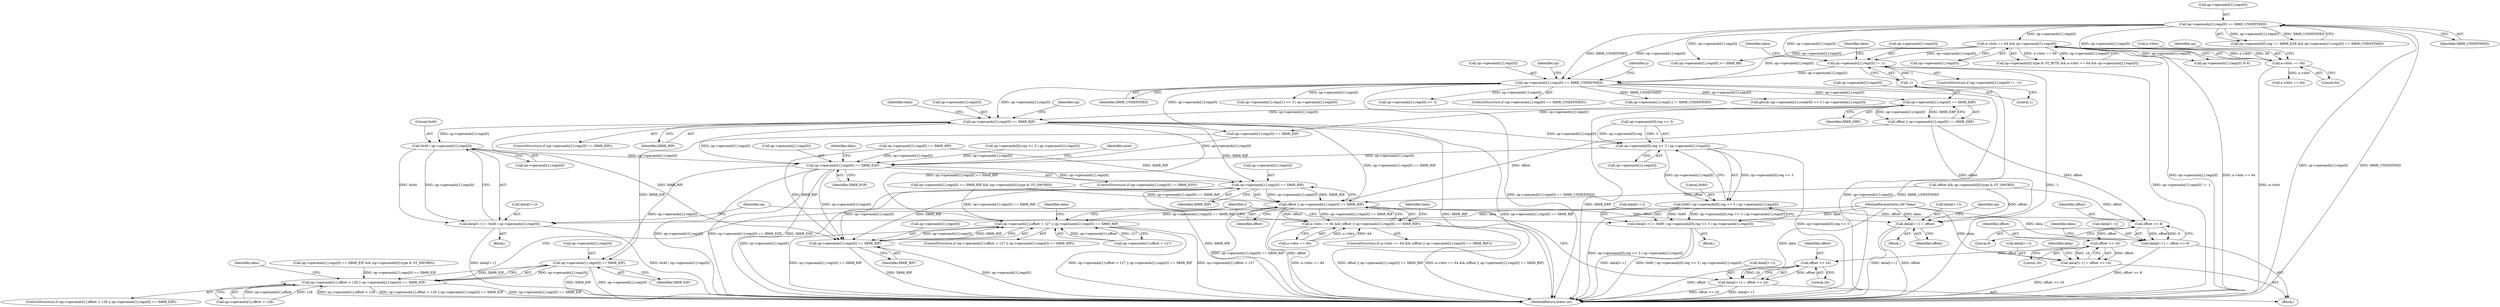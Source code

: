 digraph "0_radare2_f17bfd9f1da05f30f23a4dd05e9d2363e1406948@API" {
"1002886" [label="(Call,op->operands[1].regs[0] == X86R_RIP)"];
"1002541" [label="(Call,op->operands[1].regs[0] == X86R_UNDEFINED)"];
"1002172" [label="(Call,a->bits == 64 && op->operands[1].regs[0])"];
"1002173" [label="(Call,a->bits == 64)"];
"1002040" [label="(Call,op->operands[1].regs[0] == X86R_UNDEFINED)"];
"1002388" [label="(Call,op->operands[1].regs[0] != -1)"];
"1002398" [label="(Call,-1)"];
"1002837" [label="(Call,op->operands[1].regs[0] == X86R_EBP)"];
"1002924" [label="(Call,op->operands[0].reg << 3 | op->operands[1].regs[0])"];
"1002922" [label="(Call,0x80 | op->operands[0].reg << 3 | op->operands[1].regs[0])"];
"1002917" [label="(Call,data[l++] = 0x80 | op->operands[0].reg << 3 | op->operands[1].regs[0])"];
"1003067" [label="(Call,op->operands[1].regs[0] == X86R_ESP)"];
"1003107" [label="(Call,op->operands[1].regs[0] == X86R_EIP)"];
"1003097" [label="(Call,op->operands[1].offset > 128 || op->operands[1].regs[0] == X86R_EIP)"];
"1003153" [label="(Call,op->operands[1].regs[0] == X86R_RIP)"];
"1003151" [label="(Call,offset || op->operands[1].regs[0] == X86R_RIP)"];
"1003145" [label="(Call,a->bits == 64 && (offset || op->operands[1].regs[0] == X86R_RIP))"];
"1003165" [label="(Call,data[l++] = offset)"];
"1003172" [label="(Call,op->operands[1].offset > 127 || op->operands[1].regs[0] == X86R_RIP)"];
"1003199" [label="(Call,offset >> 8)"];
"1003194" [label="(Call,data[l++] = offset >> 8)"];
"1003207" [label="(Call,offset >> 16)"];
"1003202" [label="(Call,data[l++] = offset >> 16)"];
"1003215" [label="(Call,offset >> 24)"];
"1003210" [label="(Call,data[l++] = offset >> 24)"];
"1003182" [label="(Call,op->operands[1].regs[0] == X86R_RIP)"];
"1002950" [label="(Call,0x40 | op->operands[1].regs[0])"];
"1002945" [label="(Call,data[l++] = 0x40 | op->operands[1].regs[0])"];
"1003166" [label="(Call,data[l++])"];
"1002358" [label="(Call,a->bits == 64)"];
"1003193" [label="(Block,)"];
"1003204" [label="(Identifier,data)"];
"1002556" [label="(Identifier,a)"];
"1003171" [label="(ControlStructure,if (op->operands[1].offset > 127 || op->operands[1].regs[0] == X86R_RIP))"];
"1002388" [label="(Call,op->operands[1].regs[0] != -1)"];
"1003081" [label="(Identifier,data)"];
"1002551" [label="(Identifier,X86R_UNDEFINED)"];
"1003047" [label="(Call,op->operands[0].reg << 3 | op->operands[1].regs[0])"];
"1002922" [label="(Call,0x80 | op->operands[0].reg << 3 | op->operands[1].regs[0])"];
"1002924" [label="(Call,op->operands[0].reg << 3 | op->operands[1].regs[0])"];
"1003164" [label="(Block,)"];
"1003009" [label="(Call,op->operands[1].regs[0] == X86R_RIP)"];
"1002945" [label="(Call,data[l++] = 0x40 | op->operands[1].regs[0])"];
"1003203" [label="(Call,data[l++])"];
"1002173" [label="(Call,a->bits == 64)"];
"1003146" [label="(Call,a->bits == 64)"];
"1003210" [label="(Call,data[l++] = offset >> 24)"];
"1003170" [label="(Identifier,offset)"];
"1002811" [label="(Call,op->operands[1].regs[1] << 3 | op->operands[1].regs[0])"];
"1003183" [label="(Call,op->operands[1].regs[0])"];
"1003145" [label="(Call,a->bits == 64 && (offset || op->operands[1].regs[0] == X86R_RIP))"];
"1003151" [label="(Call,offset || op->operands[1].regs[0] == X86R_RIP)"];
"1002885" [label="(ControlStructure,if (op->operands[1].regs[0] == X86R_RIP))"];
"1002917" [label="(Call,data[l++] = 0x80 | op->operands[0].reg << 3 | op->operands[1].regs[0])"];
"1003121" [label="(Identifier,data)"];
"1003096" [label="(ControlStructure,if (op->operands[1].offset > 128 || op->operands[1].regs[0] == X86R_EIP))"];
"1002873" [label="(Call,offset && op->operands[0].type & OT_QWORD)"];
"1002178" [label="(Call,op->operands[1].regs[0])"];
"1002923" [label="(Literal,0x80)"];
"1002978" [label="(Call,op->operands[1].regs[0] == X86R_EIP && (op->operands[0].type & OT_DWORD))"];
"1003117" [label="(Identifier,X86R_EIP)"];
"1003154" [label="(Call,op->operands[1].regs[0])"];
"1002699" [label="(Call,op->operands[1].regs[0] << 3)"];
"1003192" [label="(Identifier,X86R_RIP)"];
"1003201" [label="(Literal,8)"];
"1002174" [label="(Call,a->bits)"];
"1002177" [label="(Literal,64)"];
"1002911" [label="(Identifier,op)"];
"1002916" [label="(Block,)"];
"1003195" [label="(Call,data[l++])"];
"1003107" [label="(Call,op->operands[1].regs[0] == X86R_EIP)"];
"1002944" [label="(Block,)"];
"1003207" [label="(Call,offset >> 16)"];
"1002030" [label="(Call,op->operands[0].reg == X86R_EAX && op->operands[1].regs[0] == X86R_UNDEFINED)"];
"1002040" [label="(Call,op->operands[1].regs[0] == X86R_UNDEFINED)"];
"1002399" [label="(Literal,1)"];
"1002041" [label="(Call,op->operands[1].regs[0])"];
"1003219" [label="(Identifier,l)"];
"1002540" [label="(ControlStructure,if (op->operands[1].regs[0] == X86R_UNDEFINED))"];
"1002837" [label="(Call,op->operands[1].regs[0] == X86R_EBP)"];
"1002190" [label="(Call,op->operands[1].regs[0] >= X86R_R8)"];
"1003167" [label="(Identifier,data)"];
"1002290" [label="(Call,op->operands[1].regs[0] % 6)"];
"1003209" [label="(Literal,16)"];
"1003177" [label="(Identifier,op)"];
"1002541" [label="(Call,op->operands[1].regs[0] == X86R_UNDEFINED)"];
"1003194" [label="(Call,data[l++] = offset >> 8)"];
"1003208" [label="(Identifier,offset)"];
"1002900" [label="(Identifier,data)"];
"1003202" [label="(Call,data[l++] = offset >> 16)"];
"1003216" [label="(Identifier,offset)"];
"1003097" [label="(Call,op->operands[1].offset > 128 || op->operands[1].regs[0] == X86R_EIP)"];
"1002835" [label="(Call,offset || op->operands[1].regs[0] == X86R_EBP)"];
"1002172" [label="(Call,a->bits == 64 && op->operands[1].regs[0])"];
"1003077" [label="(Identifier,X86R_ESP)"];
"1002951" [label="(Literal,0x40)"];
"1002403" [label="(Identifier,data)"];
"1003200" [label="(Identifier,offset)"];
"1002966" [label="(Identifier,op)"];
"1003212" [label="(Identifier,data)"];
"1003152" [label="(Identifier,offset)"];
"1003165" [label="(Call,data[l++] = offset)"];
"1002838" [label="(Call,op->operands[1].regs[0])"];
"1003173" [label="(Call,op->operands[1].offset > 127)"];
"1002887" [label="(Call,op->operands[1].regs[0])"];
"1003199" [label="(Call,offset >> 8)"];
"1003215" [label="(Call,offset >> 24)"];
"1002387" [label="(ControlStructure,if (op->operands[1].regs[0] != -1))"];
"1003220" [label="(MethodReturn,static int)"];
"1002542" [label="(Call,op->operands[1].regs[0])"];
"1003182" [label="(Call,op->operands[1].regs[0] == X86R_RIP)"];
"1003108" [label="(Call,op->operands[1].regs[0])"];
"1002778" [label="(Call,op->operands[1].regs[1] != X86R_UNDEFINED)"];
"1002918" [label="(Call,data[l++])"];
"1003172" [label="(Call,op->operands[1].offset > 127 || op->operands[1].regs[0] == X86R_RIP)"];
"1003163" [label="(Identifier,X86R_RIP)"];
"1003217" [label="(Literal,24)"];
"1003087" [label="(Identifier,mod)"];
"1002934" [label="(Call,op->operands[1].regs[0])"];
"1002389" [label="(Call,op->operands[1].regs[0])"];
"1003153" [label="(Call,op->operands[1].regs[0] == X86R_RIP)"];
"1002847" [label="(Identifier,X86R_EBP)"];
"1003067" [label="(Call,op->operands[1].regs[0] == X86R_ESP)"];
"1002398" [label="(Call,-1)"];
"1003098" [label="(Call,op->operands[1].offset > 128)"];
"1000104" [label="(MethodParameterIn,ut8 *data)"];
"1003211" [label="(Call,data[l++])"];
"1003066" [label="(ControlStructure,if (op->operands[1].regs[0] == X86R_ESP))"];
"1002718" [label="(Call,getsib (op->operands[1].scale[0]) << 3 | op->operands[1].regs[0])"];
"1002409" [label="(Identifier,data)"];
"1002950" [label="(Call,0x40 | op->operands[1].regs[0])"];
"1002050" [label="(Identifier,X86R_UNDEFINED)"];
"1002979" [label="(Call,op->operands[1].regs[0] == X86R_EIP)"];
"1002162" [label="(Call,op->operands[0].type & OT_BYTE && a->bits == 64 && op->operands[1].regs[0])"];
"1002638" [label="(Identifier,op)"];
"1003144" [label="(ControlStructure,if (a->bits == 64 && (offset || op->operands[1].regs[0] == X86R_RIP)))"];
"1003008" [label="(Call,op->operands[1].regs[0] == X86R_RIP && (op->operands[0].type & OT_QWORD))"];
"1003196" [label="(Identifier,data)"];
"1002886" [label="(Call,op->operands[1].regs[0] == X86R_RIP)"];
"1002925" [label="(Call,op->operands[0].reg << 3)"];
"1002896" [label="(Identifier,X86R_RIP)"];
"1002946" [label="(Call,data[l++])"];
"1002182" [label="(Identifier,op)"];
"1002952" [label="(Call,op->operands[1].regs[0])"];
"1003068" [label="(Call,op->operands[1].regs[0])"];
"1002886" -> "1002885"  [label="AST: "];
"1002886" -> "1002896"  [label="CFG: "];
"1002887" -> "1002886"  [label="AST: "];
"1002896" -> "1002886"  [label="AST: "];
"1002900" -> "1002886"  [label="CFG: "];
"1002911" -> "1002886"  [label="CFG: "];
"1002886" -> "1003220"  [label="DDG: X86R_RIP"];
"1002886" -> "1003220"  [label="DDG: op->operands[1].regs[0] == X86R_RIP"];
"1002541" -> "1002886"  [label="DDG: op->operands[1].regs[0]"];
"1002837" -> "1002886"  [label="DDG: op->operands[1].regs[0]"];
"1002886" -> "1002924"  [label="DDG: op->operands[1].regs[0]"];
"1002886" -> "1002950"  [label="DDG: op->operands[1].regs[0]"];
"1002886" -> "1003067"  [label="DDG: op->operands[1].regs[0]"];
"1002886" -> "1003151"  [label="DDG: op->operands[1].regs[0] == X86R_RIP"];
"1002886" -> "1003153"  [label="DDG: X86R_RIP"];
"1002886" -> "1003172"  [label="DDG: op->operands[1].regs[0] == X86R_RIP"];
"1002886" -> "1003182"  [label="DDG: X86R_RIP"];
"1002541" -> "1002540"  [label="AST: "];
"1002541" -> "1002551"  [label="CFG: "];
"1002542" -> "1002541"  [label="AST: "];
"1002551" -> "1002541"  [label="AST: "];
"1002556" -> "1002541"  [label="CFG: "];
"1002638" -> "1002541"  [label="CFG: "];
"1002541" -> "1003220"  [label="DDG: op->operands[1].regs[0] == X86R_UNDEFINED"];
"1002541" -> "1003220"  [label="DDG: op->operands[1].regs[0]"];
"1002541" -> "1003220"  [label="DDG: X86R_UNDEFINED"];
"1002172" -> "1002541"  [label="DDG: op->operands[1].regs[0]"];
"1002040" -> "1002541"  [label="DDG: op->operands[1].regs[0]"];
"1002040" -> "1002541"  [label="DDG: X86R_UNDEFINED"];
"1002388" -> "1002541"  [label="DDG: op->operands[1].regs[0]"];
"1002541" -> "1002699"  [label="DDG: op->operands[1].regs[0]"];
"1002541" -> "1002718"  [label="DDG: op->operands[1].regs[0]"];
"1002541" -> "1002778"  [label="DDG: X86R_UNDEFINED"];
"1002541" -> "1002811"  [label="DDG: op->operands[1].regs[0]"];
"1002541" -> "1002837"  [label="DDG: op->operands[1].regs[0]"];
"1002541" -> "1002979"  [label="DDG: op->operands[1].regs[0]"];
"1002172" -> "1002162"  [label="AST: "];
"1002172" -> "1002173"  [label="CFG: "];
"1002172" -> "1002178"  [label="CFG: "];
"1002173" -> "1002172"  [label="AST: "];
"1002178" -> "1002172"  [label="AST: "];
"1002162" -> "1002172"  [label="CFG: "];
"1002172" -> "1003220"  [label="DDG: op->operands[1].regs[0]"];
"1002172" -> "1003220"  [label="DDG: a->bits == 64"];
"1002172" -> "1002162"  [label="DDG: a->bits == 64"];
"1002172" -> "1002162"  [label="DDG: op->operands[1].regs[0]"];
"1002173" -> "1002172"  [label="DDG: a->bits"];
"1002173" -> "1002172"  [label="DDG: 64"];
"1002040" -> "1002172"  [label="DDG: op->operands[1].regs[0]"];
"1002172" -> "1002190"  [label="DDG: op->operands[1].regs[0]"];
"1002172" -> "1002290"  [label="DDG: op->operands[1].regs[0]"];
"1002172" -> "1002388"  [label="DDG: op->operands[1].regs[0]"];
"1002173" -> "1002177"  [label="CFG: "];
"1002174" -> "1002173"  [label="AST: "];
"1002177" -> "1002173"  [label="AST: "];
"1002182" -> "1002173"  [label="CFG: "];
"1002173" -> "1003220"  [label="DDG: a->bits"];
"1002173" -> "1002358"  [label="DDG: a->bits"];
"1002040" -> "1002030"  [label="AST: "];
"1002040" -> "1002050"  [label="CFG: "];
"1002041" -> "1002040"  [label="AST: "];
"1002050" -> "1002040"  [label="AST: "];
"1002030" -> "1002040"  [label="CFG: "];
"1002040" -> "1003220"  [label="DDG: op->operands[1].regs[0]"];
"1002040" -> "1003220"  [label="DDG: X86R_UNDEFINED"];
"1002040" -> "1002030"  [label="DDG: op->operands[1].regs[0]"];
"1002040" -> "1002030"  [label="DDG: X86R_UNDEFINED"];
"1002040" -> "1002190"  [label="DDG: op->operands[1].regs[0]"];
"1002040" -> "1002290"  [label="DDG: op->operands[1].regs[0]"];
"1002040" -> "1002388"  [label="DDG: op->operands[1].regs[0]"];
"1002388" -> "1002387"  [label="AST: "];
"1002388" -> "1002398"  [label="CFG: "];
"1002389" -> "1002388"  [label="AST: "];
"1002398" -> "1002388"  [label="AST: "];
"1002403" -> "1002388"  [label="CFG: "];
"1002409" -> "1002388"  [label="CFG: "];
"1002388" -> "1003220"  [label="DDG: op->operands[1].regs[0] != -1"];
"1002388" -> "1003220"  [label="DDG: -1"];
"1002398" -> "1002388"  [label="DDG: 1"];
"1002398" -> "1002399"  [label="CFG: "];
"1002399" -> "1002398"  [label="AST: "];
"1002837" -> "1002835"  [label="AST: "];
"1002837" -> "1002847"  [label="CFG: "];
"1002838" -> "1002837"  [label="AST: "];
"1002847" -> "1002837"  [label="AST: "];
"1002835" -> "1002837"  [label="CFG: "];
"1002837" -> "1003220"  [label="DDG: X86R_EBP"];
"1002837" -> "1002835"  [label="DDG: op->operands[1].regs[0]"];
"1002837" -> "1002835"  [label="DDG: X86R_EBP"];
"1002837" -> "1002979"  [label="DDG: op->operands[1].regs[0]"];
"1002924" -> "1002922"  [label="AST: "];
"1002924" -> "1002934"  [label="CFG: "];
"1002925" -> "1002924"  [label="AST: "];
"1002934" -> "1002924"  [label="AST: "];
"1002922" -> "1002924"  [label="CFG: "];
"1002924" -> "1003220"  [label="DDG: op->operands[0].reg << 3"];
"1002924" -> "1002922"  [label="DDG: op->operands[0].reg << 3"];
"1002924" -> "1002922"  [label="DDG: op->operands[1].regs[0]"];
"1002925" -> "1002924"  [label="DDG: op->operands[0].reg"];
"1002925" -> "1002924"  [label="DDG: 3"];
"1002924" -> "1003067"  [label="DDG: op->operands[1].regs[0]"];
"1002922" -> "1002917"  [label="AST: "];
"1002923" -> "1002922"  [label="AST: "];
"1002917" -> "1002922"  [label="CFG: "];
"1002922" -> "1003220"  [label="DDG: op->operands[0].reg << 3 | op->operands[1].regs[0]"];
"1002922" -> "1002917"  [label="DDG: 0x80"];
"1002922" -> "1002917"  [label="DDG: op->operands[0].reg << 3 | op->operands[1].regs[0]"];
"1002917" -> "1002916"  [label="AST: "];
"1002918" -> "1002917"  [label="AST: "];
"1002966" -> "1002917"  [label="CFG: "];
"1002917" -> "1003220"  [label="DDG: 0x80 | op->operands[0].reg << 3 | op->operands[1].regs[0]"];
"1002917" -> "1003220"  [label="DDG: data[l++]"];
"1000104" -> "1002917"  [label="DDG: data"];
"1003067" -> "1003066"  [label="AST: "];
"1003067" -> "1003077"  [label="CFG: "];
"1003068" -> "1003067"  [label="AST: "];
"1003077" -> "1003067"  [label="AST: "];
"1003081" -> "1003067"  [label="CFG: "];
"1003087" -> "1003067"  [label="CFG: "];
"1003067" -> "1003220"  [label="DDG: op->operands[1].regs[0]"];
"1003067" -> "1003220"  [label="DDG: op->operands[1].regs[0] == X86R_ESP"];
"1003067" -> "1003220"  [label="DDG: X86R_ESP"];
"1002979" -> "1003067"  [label="DDG: op->operands[1].regs[0]"];
"1003009" -> "1003067"  [label="DDG: op->operands[1].regs[0]"];
"1002950" -> "1003067"  [label="DDG: op->operands[1].regs[0]"];
"1003047" -> "1003067"  [label="DDG: op->operands[1].regs[0]"];
"1003067" -> "1003107"  [label="DDG: op->operands[1].regs[0]"];
"1003067" -> "1003153"  [label="DDG: op->operands[1].regs[0]"];
"1003067" -> "1003182"  [label="DDG: op->operands[1].regs[0]"];
"1003107" -> "1003097"  [label="AST: "];
"1003107" -> "1003117"  [label="CFG: "];
"1003108" -> "1003107"  [label="AST: "];
"1003117" -> "1003107"  [label="AST: "];
"1003097" -> "1003107"  [label="CFG: "];
"1003107" -> "1003220"  [label="DDG: X86R_EIP"];
"1003107" -> "1003220"  [label="DDG: op->operands[1].regs[0]"];
"1003107" -> "1003097"  [label="DDG: op->operands[1].regs[0]"];
"1003107" -> "1003097"  [label="DDG: X86R_EIP"];
"1002979" -> "1003107"  [label="DDG: X86R_EIP"];
"1003097" -> "1003096"  [label="AST: "];
"1003097" -> "1003098"  [label="CFG: "];
"1003098" -> "1003097"  [label="AST: "];
"1003121" -> "1003097"  [label="CFG: "];
"1003219" -> "1003097"  [label="CFG: "];
"1003097" -> "1003220"  [label="DDG: op->operands[1].regs[0] == X86R_EIP"];
"1003097" -> "1003220"  [label="DDG: op->operands[1].offset > 128"];
"1003097" -> "1003220"  [label="DDG: op->operands[1].offset > 128 || op->operands[1].regs[0] == X86R_EIP"];
"1003098" -> "1003097"  [label="DDG: op->operands[1].offset"];
"1003098" -> "1003097"  [label="DDG: 128"];
"1002978" -> "1003097"  [label="DDG: op->operands[1].regs[0] == X86R_EIP"];
"1003153" -> "1003151"  [label="AST: "];
"1003153" -> "1003163"  [label="CFG: "];
"1003154" -> "1003153"  [label="AST: "];
"1003163" -> "1003153"  [label="AST: "];
"1003151" -> "1003153"  [label="CFG: "];
"1003153" -> "1003220"  [label="DDG: X86R_RIP"];
"1003153" -> "1003220"  [label="DDG: op->operands[1].regs[0]"];
"1003153" -> "1003151"  [label="DDG: op->operands[1].regs[0]"];
"1003153" -> "1003151"  [label="DDG: X86R_RIP"];
"1003009" -> "1003153"  [label="DDG: X86R_RIP"];
"1003153" -> "1003182"  [label="DDG: op->operands[1].regs[0]"];
"1003153" -> "1003182"  [label="DDG: X86R_RIP"];
"1003151" -> "1003145"  [label="AST: "];
"1003151" -> "1003152"  [label="CFG: "];
"1003152" -> "1003151"  [label="AST: "];
"1003145" -> "1003151"  [label="CFG: "];
"1003151" -> "1003220"  [label="DDG: offset"];
"1003151" -> "1003220"  [label="DDG: op->operands[1].regs[0] == X86R_RIP"];
"1003151" -> "1003145"  [label="DDG: offset"];
"1003151" -> "1003145"  [label="DDG: op->operands[1].regs[0] == X86R_RIP"];
"1002873" -> "1003151"  [label="DDG: offset"];
"1002835" -> "1003151"  [label="DDG: offset"];
"1003008" -> "1003151"  [label="DDG: op->operands[1].regs[0] == X86R_RIP"];
"1003151" -> "1003165"  [label="DDG: offset"];
"1003151" -> "1003172"  [label="DDG: op->operands[1].regs[0] == X86R_RIP"];
"1003151" -> "1003199"  [label="DDG: offset"];
"1003145" -> "1003144"  [label="AST: "];
"1003145" -> "1003146"  [label="CFG: "];
"1003146" -> "1003145"  [label="AST: "];
"1003167" -> "1003145"  [label="CFG: "];
"1003219" -> "1003145"  [label="CFG: "];
"1003145" -> "1003220"  [label="DDG: a->bits == 64 && (offset || op->operands[1].regs[0] == X86R_RIP)"];
"1003145" -> "1003220"  [label="DDG: a->bits == 64"];
"1003145" -> "1003220"  [label="DDG: offset || op->operands[1].regs[0] == X86R_RIP"];
"1003146" -> "1003145"  [label="DDG: a->bits"];
"1003146" -> "1003145"  [label="DDG: 64"];
"1003165" -> "1003164"  [label="AST: "];
"1003165" -> "1003170"  [label="CFG: "];
"1003166" -> "1003165"  [label="AST: "];
"1003170" -> "1003165"  [label="AST: "];
"1003177" -> "1003165"  [label="CFG: "];
"1003165" -> "1003220"  [label="DDG: offset"];
"1003165" -> "1003220"  [label="DDG: data[l++]"];
"1002873" -> "1003165"  [label="DDG: offset"];
"1002835" -> "1003165"  [label="DDG: offset"];
"1000104" -> "1003165"  [label="DDG: data"];
"1003172" -> "1003171"  [label="AST: "];
"1003172" -> "1003173"  [label="CFG: "];
"1003172" -> "1003182"  [label="CFG: "];
"1003173" -> "1003172"  [label="AST: "];
"1003182" -> "1003172"  [label="AST: "];
"1003196" -> "1003172"  [label="CFG: "];
"1003219" -> "1003172"  [label="CFG: "];
"1003172" -> "1003220"  [label="DDG: op->operands[1].offset > 127 || op->operands[1].regs[0] == X86R_RIP"];
"1003172" -> "1003220"  [label="DDG: op->operands[1].offset > 127"];
"1003172" -> "1003220"  [label="DDG: op->operands[1].regs[0] == X86R_RIP"];
"1003173" -> "1003172"  [label="DDG: op->operands[1].offset"];
"1003173" -> "1003172"  [label="DDG: 127"];
"1003008" -> "1003172"  [label="DDG: op->operands[1].regs[0] == X86R_RIP"];
"1003182" -> "1003172"  [label="DDG: op->operands[1].regs[0]"];
"1003182" -> "1003172"  [label="DDG: X86R_RIP"];
"1003199" -> "1003194"  [label="AST: "];
"1003199" -> "1003201"  [label="CFG: "];
"1003200" -> "1003199"  [label="AST: "];
"1003201" -> "1003199"  [label="AST: "];
"1003194" -> "1003199"  [label="CFG: "];
"1003199" -> "1003194"  [label="DDG: offset"];
"1003199" -> "1003194"  [label="DDG: 8"];
"1002873" -> "1003199"  [label="DDG: offset"];
"1002835" -> "1003199"  [label="DDG: offset"];
"1003199" -> "1003207"  [label="DDG: offset"];
"1003194" -> "1003193"  [label="AST: "];
"1003195" -> "1003194"  [label="AST: "];
"1003204" -> "1003194"  [label="CFG: "];
"1003194" -> "1003220"  [label="DDG: offset >> 8"];
"1000104" -> "1003194"  [label="DDG: data"];
"1003207" -> "1003202"  [label="AST: "];
"1003207" -> "1003209"  [label="CFG: "];
"1003208" -> "1003207"  [label="AST: "];
"1003209" -> "1003207"  [label="AST: "];
"1003202" -> "1003207"  [label="CFG: "];
"1003207" -> "1003202"  [label="DDG: offset"];
"1003207" -> "1003202"  [label="DDG: 16"];
"1003207" -> "1003215"  [label="DDG: offset"];
"1003202" -> "1003193"  [label="AST: "];
"1003203" -> "1003202"  [label="AST: "];
"1003212" -> "1003202"  [label="CFG: "];
"1003202" -> "1003220"  [label="DDG: offset >> 16"];
"1000104" -> "1003202"  [label="DDG: data"];
"1003215" -> "1003210"  [label="AST: "];
"1003215" -> "1003217"  [label="CFG: "];
"1003216" -> "1003215"  [label="AST: "];
"1003217" -> "1003215"  [label="AST: "];
"1003210" -> "1003215"  [label="CFG: "];
"1003215" -> "1003220"  [label="DDG: offset"];
"1003215" -> "1003210"  [label="DDG: offset"];
"1003215" -> "1003210"  [label="DDG: 24"];
"1003210" -> "1003193"  [label="AST: "];
"1003211" -> "1003210"  [label="AST: "];
"1003219" -> "1003210"  [label="CFG: "];
"1003210" -> "1003220"  [label="DDG: offset >> 24"];
"1003210" -> "1003220"  [label="DDG: data[l++]"];
"1000104" -> "1003210"  [label="DDG: data"];
"1003182" -> "1003192"  [label="CFG: "];
"1003183" -> "1003182"  [label="AST: "];
"1003192" -> "1003182"  [label="AST: "];
"1003182" -> "1003220"  [label="DDG: X86R_RIP"];
"1003182" -> "1003220"  [label="DDG: op->operands[1].regs[0]"];
"1003009" -> "1003182"  [label="DDG: X86R_RIP"];
"1002950" -> "1002945"  [label="AST: "];
"1002950" -> "1002952"  [label="CFG: "];
"1002951" -> "1002950"  [label="AST: "];
"1002952" -> "1002950"  [label="AST: "];
"1002945" -> "1002950"  [label="CFG: "];
"1002950" -> "1002945"  [label="DDG: 0x40"];
"1002950" -> "1002945"  [label="DDG: op->operands[1].regs[0]"];
"1002945" -> "1002944"  [label="AST: "];
"1002946" -> "1002945"  [label="AST: "];
"1002966" -> "1002945"  [label="CFG: "];
"1002945" -> "1003220"  [label="DDG: 0x40 | op->operands[1].regs[0]"];
"1002945" -> "1003220"  [label="DDG: data[l++]"];
"1000104" -> "1002945"  [label="DDG: data"];
}

